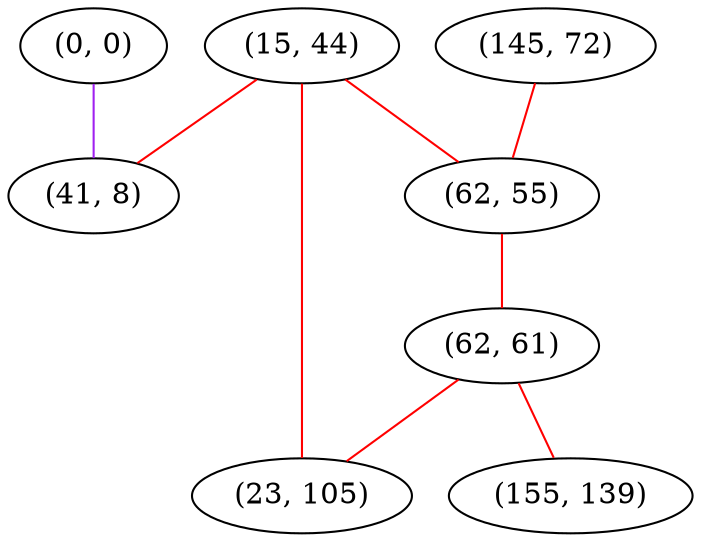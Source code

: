 graph "" {
"(15, 44)";
"(145, 72)";
"(0, 0)";
"(41, 8)";
"(62, 55)";
"(62, 61)";
"(23, 105)";
"(155, 139)";
"(15, 44)" -- "(41, 8)"  [color=red, key=0, weight=1];
"(15, 44)" -- "(62, 55)"  [color=red, key=0, weight=1];
"(15, 44)" -- "(23, 105)"  [color=red, key=0, weight=1];
"(145, 72)" -- "(62, 55)"  [color=red, key=0, weight=1];
"(0, 0)" -- "(41, 8)"  [color=purple, key=0, weight=4];
"(62, 55)" -- "(62, 61)"  [color=red, key=0, weight=1];
"(62, 61)" -- "(155, 139)"  [color=red, key=0, weight=1];
"(62, 61)" -- "(23, 105)"  [color=red, key=0, weight=1];
}
